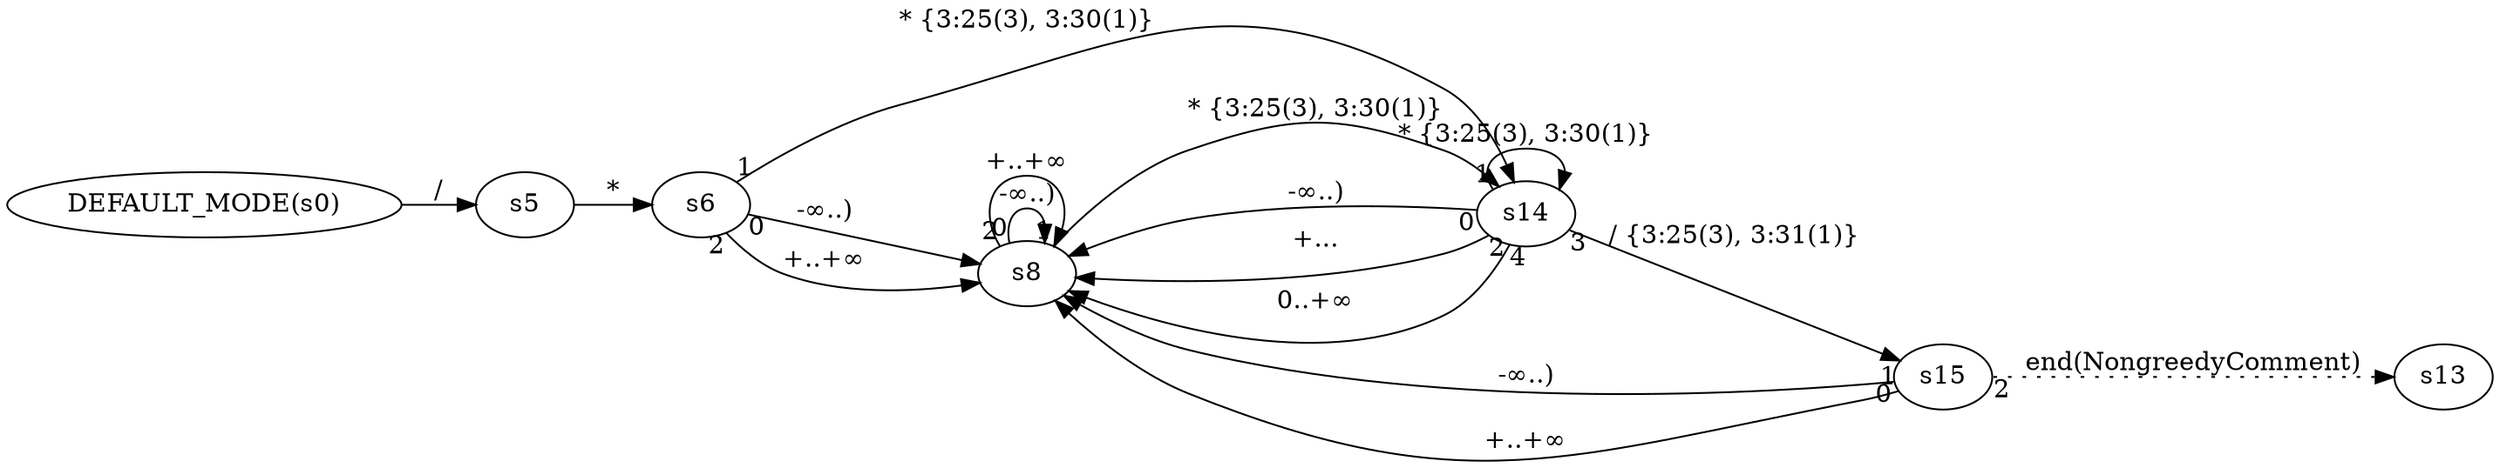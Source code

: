 digraph ATN {
  rankdir=LR;

  "DEFAULT_MODE(s0)" -> s5 [label="/"]
  s5 -> s6 [label="*"]
  s6 -> s8 [label="-∞..)" taillabel=0]
  s8 -> s8 [label="-∞..)" taillabel=0]
  s8 -> s14 [label="* {3:25(3), 3:30(1)}" taillabel=1]
  s14 -> s8 [label="-∞..)" taillabel=0]
  s14 -> s14 [label="* {3:25(3), 3:30(1)}" taillabel=1]
  s14 -> s8 [label="+..." taillabel=2]
  s14 -> s15 [label="/ {3:25(3), 3:31(1)}" taillabel=3]
  s15 -> s8 [label="-∞..)" taillabel=0]
  s15 -> s8 [label="+..+∞" taillabel=1]
  s15 -> s13 [label="end(NongreedyComment)" taillabel=2 style=dotted]
  s14 -> s8 [label="0..+∞" taillabel=4]
  s8 -> s8 [label="+..+∞" taillabel=2]
  s6 -> s14 [label="* {3:25(3), 3:30(1)}" taillabel=1]
  s6 -> s8 [label="+..+∞" taillabel=2]
}